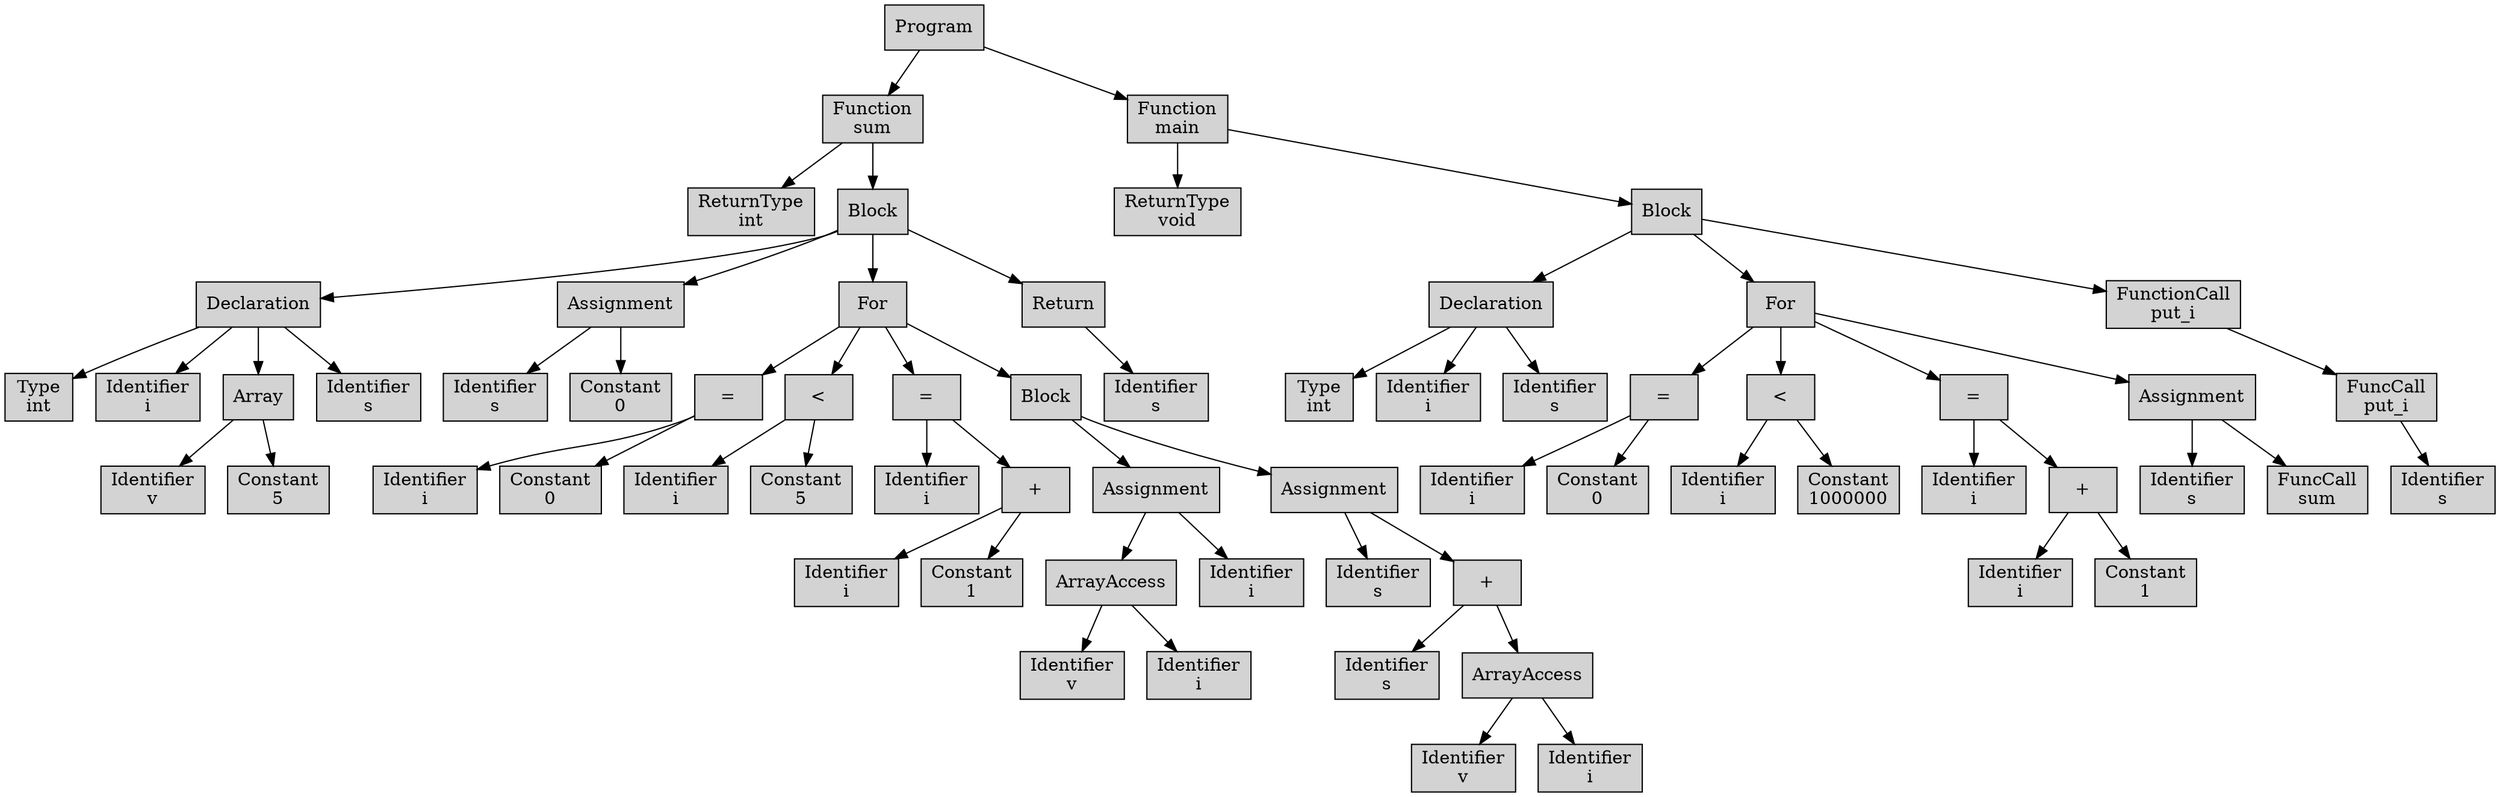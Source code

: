 digraph AST {
  node [shape=box, style=filled, fillcolor=lightgray];
  node0 [label="Program"];
  node1 [label="Function\nsum"];
  node0 -> node1;
  node2 [label="ReturnType\nint"];
  node1 -> node2;
  node3 [label="Block"];
  node1 -> node3;
  node4 [label="Declaration"];
  node3 -> node4;
  node5 [label="Type\nint"];
  node4 -> node5;
  node6 [label="Identifier\ni"];
  node4 -> node6;
  node7 [label="Array"];
  node4 -> node7;
  node8 [label="Identifier\nv"];
  node7 -> node8;
  node9 [label="Constant\n5"];
  node7 -> node9;
  node10 [label="Identifier\ns"];
  node4 -> node10;
  node11 [label="Assignment"];
  node3 -> node11;
  node12 [label="Identifier\ns"];
  node11 -> node12;
  node13 [label="Constant\n0"];
  node11 -> node13;
  node14 [label="For"];
  node3 -> node14;
  node15 [label="="];
  node14 -> node15;
  node16 [label="Identifier\ni"];
  node15 -> node16;
  node17 [label="Constant\n0"];
  node15 -> node17;
  node18 [label="<"];
  node14 -> node18;
  node19 [label="Identifier\ni"];
  node18 -> node19;
  node20 [label="Constant\n5"];
  node18 -> node20;
  node21 [label="="];
  node14 -> node21;
  node22 [label="Identifier\ni"];
  node21 -> node22;
  node23 [label="+"];
  node21 -> node23;
  node24 [label="Identifier\ni"];
  node23 -> node24;
  node25 [label="Constant\n1"];
  node23 -> node25;
  node26 [label="Block"];
  node14 -> node26;
  node27 [label="Assignment"];
  node26 -> node27;
  node28 [label="ArrayAccess"];
  node27 -> node28;
  node29 [label="Identifier\nv"];
  node28 -> node29;
  node30 [label="Identifier\ni"];
  node28 -> node30;
  node31 [label="Identifier\ni"];
  node27 -> node31;
  node32 [label="Assignment"];
  node26 -> node32;
  node33 [label="Identifier\ns"];
  node32 -> node33;
  node34 [label="+"];
  node32 -> node34;
  node35 [label="Identifier\ns"];
  node34 -> node35;
  node36 [label="ArrayAccess"];
  node34 -> node36;
  node37 [label="Identifier\nv"];
  node36 -> node37;
  node38 [label="Identifier\ni"];
  node36 -> node38;
  node39 [label="Return"];
  node3 -> node39;
  node40 [label="Identifier\ns"];
  node39 -> node40;
  node41 [label="Function\nmain"];
  node0 -> node41;
  node42 [label="ReturnType\nvoid"];
  node41 -> node42;
  node43 [label="Block"];
  node41 -> node43;
  node44 [label="Declaration"];
  node43 -> node44;
  node45 [label="Type\nint"];
  node44 -> node45;
  node46 [label="Identifier\ni"];
  node44 -> node46;
  node47 [label="Identifier\ns"];
  node44 -> node47;
  node48 [label="For"];
  node43 -> node48;
  node49 [label="="];
  node48 -> node49;
  node50 [label="Identifier\ni"];
  node49 -> node50;
  node51 [label="Constant\n0"];
  node49 -> node51;
  node52 [label="<"];
  node48 -> node52;
  node53 [label="Identifier\ni"];
  node52 -> node53;
  node54 [label="Constant\n1000000"];
  node52 -> node54;
  node55 [label="="];
  node48 -> node55;
  node56 [label="Identifier\ni"];
  node55 -> node56;
  node57 [label="+"];
  node55 -> node57;
  node58 [label="Identifier\ni"];
  node57 -> node58;
  node59 [label="Constant\n1"];
  node57 -> node59;
  node60 [label="Assignment"];
  node48 -> node60;
  node61 [label="Identifier\ns"];
  node60 -> node61;
  node62 [label="FuncCall\nsum"];
  node60 -> node62;
  node63 [label="FunctionCall\nput_i"];
  node43 -> node63;
  node64 [label="FuncCall\nput_i"];
  node63 -> node64;
  node65 [label="Identifier\ns"];
  node64 -> node65;
}

